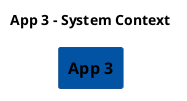 @startuml
set separator none
title App 3 - System Context

top to bottom direction

!include <C4/C4>
!include <C4/C4_Context>

AddElementTag("Software System", $bgColor="#0353a4", $borderColor="#023a72", $fontColor="#000000", $sprite="", $shadowing="", $borderStyle="solid")

System(App3, "App 3", $descr="", $tags="Software System", $link="")


hide stereotypes
@enduml
